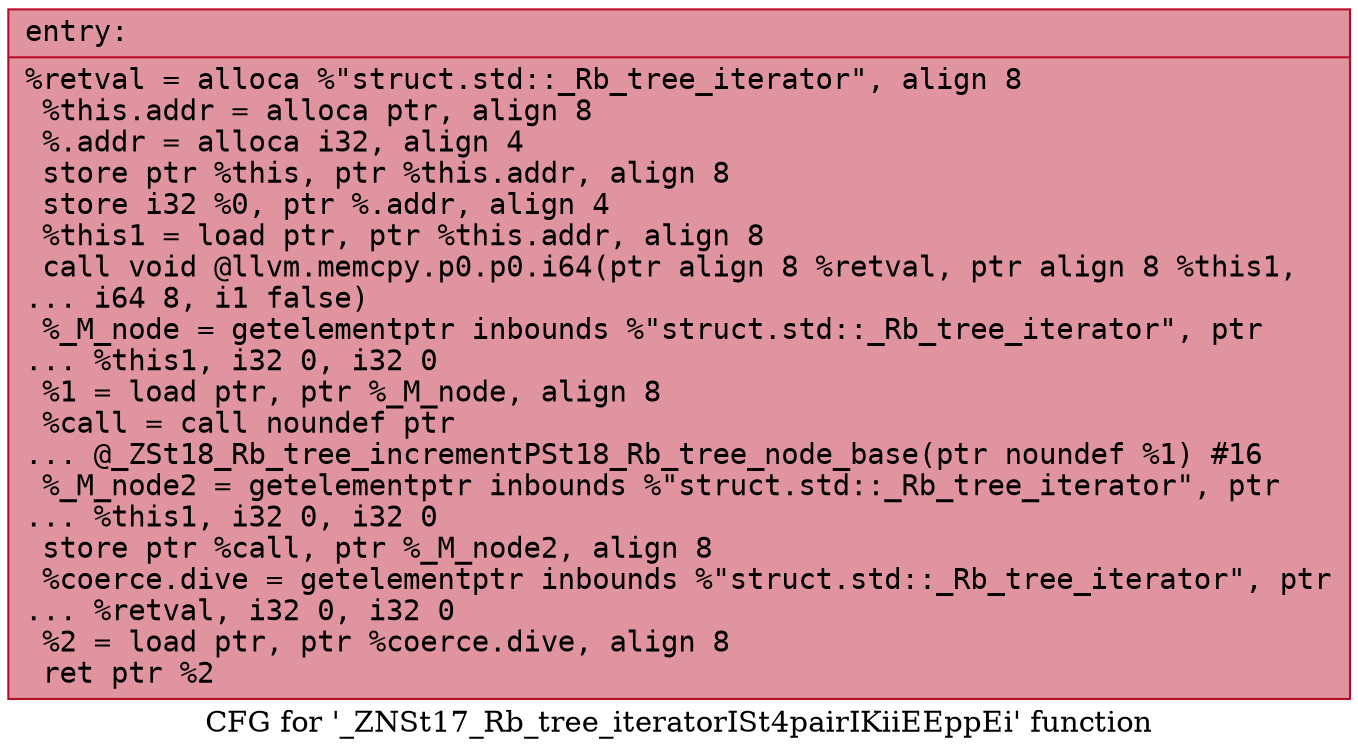 digraph "CFG for '_ZNSt17_Rb_tree_iteratorISt4pairIKiiEEppEi' function" {
	label="CFG for '_ZNSt17_Rb_tree_iteratorISt4pairIKiiEEppEi' function";

	Node0x558b69454dd0 [shape=record,color="#b70d28ff", style=filled, fillcolor="#b70d2870" fontname="Courier",label="{entry:\l|  %retval = alloca %\"struct.std::_Rb_tree_iterator\", align 8\l  %this.addr = alloca ptr, align 8\l  %.addr = alloca i32, align 4\l  store ptr %this, ptr %this.addr, align 8\l  store i32 %0, ptr %.addr, align 4\l  %this1 = load ptr, ptr %this.addr, align 8\l  call void @llvm.memcpy.p0.p0.i64(ptr align 8 %retval, ptr align 8 %this1,\l... i64 8, i1 false)\l  %_M_node = getelementptr inbounds %\"struct.std::_Rb_tree_iterator\", ptr\l... %this1, i32 0, i32 0\l  %1 = load ptr, ptr %_M_node, align 8\l  %call = call noundef ptr\l... @_ZSt18_Rb_tree_incrementPSt18_Rb_tree_node_base(ptr noundef %1) #16\l  %_M_node2 = getelementptr inbounds %\"struct.std::_Rb_tree_iterator\", ptr\l... %this1, i32 0, i32 0\l  store ptr %call, ptr %_M_node2, align 8\l  %coerce.dive = getelementptr inbounds %\"struct.std::_Rb_tree_iterator\", ptr\l... %retval, i32 0, i32 0\l  %2 = load ptr, ptr %coerce.dive, align 8\l  ret ptr %2\l}"];
}
